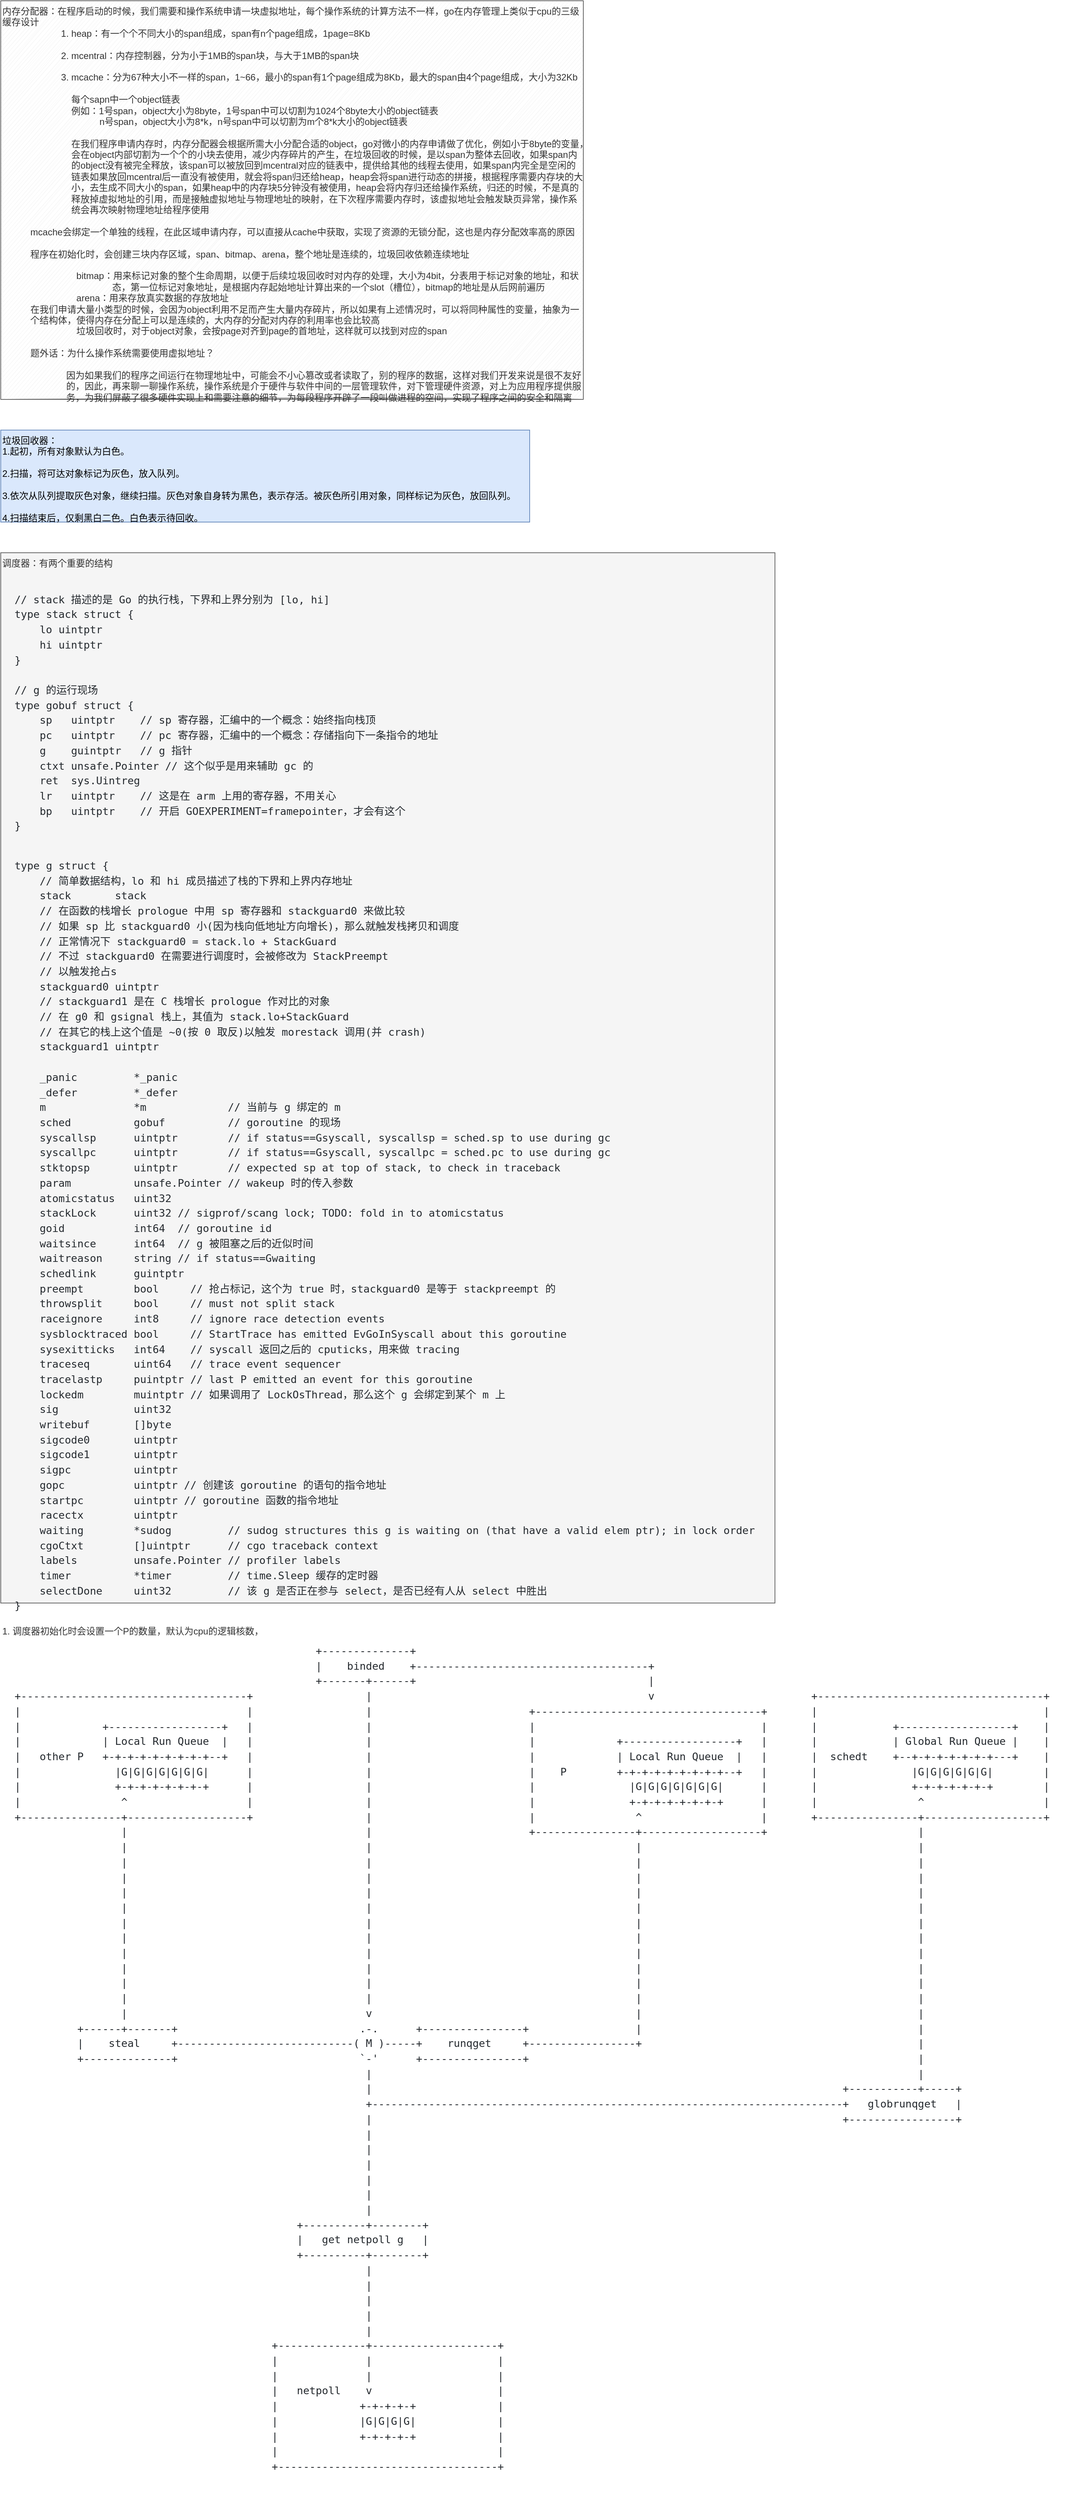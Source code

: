<mxfile version="14.5.3" type="github">
  <diagram id="aqAW1wouMp0uY8OYH8Mo" name="第 1 页">
    <mxGraphModel dx="3276" dy="1596" grid="1" gridSize="10" guides="1" tooltips="1" connect="1" arrows="1" fold="1" page="1" pageScale="1" pageWidth="827" pageHeight="1169" math="0" shadow="0">
      <root>
        <mxCell id="0" />
        <mxCell id="1" parent="0" />
        <mxCell id="cLW0TqQUn3YsZ3kaBZDo-1" value="内存分配器：在程序启动的时候，我们需要和操作系统申请一块虚拟地址，每个操作系统的计算方法不一样，go在内存管理上类似于cpu的三级&lt;br&gt;缓存设计&lt;br&gt;&amp;nbsp; &amp;nbsp; &amp;nbsp; &amp;nbsp; &amp;nbsp; &amp;nbsp; &amp;nbsp; &amp;nbsp; &amp;nbsp; &amp;nbsp; &amp;nbsp; &amp;nbsp;1. heap：有一个个不同大小的span组成，span有n个page组成，1page=8Kb&lt;br&gt;&lt;br&gt;&amp;nbsp; &amp;nbsp; &amp;nbsp; &amp;nbsp; &amp;nbsp; &amp;nbsp; &amp;nbsp; &amp;nbsp; &amp;nbsp; &amp;nbsp; &amp;nbsp; &amp;nbsp;2. mcentral：内存控制器，分为小于1MB的span块，与大于1MB的span块&lt;br&gt;&lt;br&gt;&amp;nbsp; &amp;nbsp; &amp;nbsp; &amp;nbsp; &amp;nbsp; &amp;nbsp; &amp;nbsp; &amp;nbsp; &amp;nbsp; &amp;nbsp; &amp;nbsp; &amp;nbsp;3. mcache：分为67种大小不一样的span，1~66，最小的span有1个page组成为8Kb，最大的span由4个page组成，大小为32Kb&lt;br&gt;&lt;br&gt;&amp;nbsp; &amp;nbsp; &amp;nbsp; &amp;nbsp; &amp;nbsp; &amp;nbsp; &amp;nbsp; &amp;nbsp; &amp;nbsp; &amp;nbsp; &amp;nbsp; &amp;nbsp; &amp;nbsp; &amp;nbsp;每个sapn中一个object链表&lt;br&gt;&amp;nbsp; &amp;nbsp; &amp;nbsp; &amp;nbsp; &amp;nbsp; &amp;nbsp; &amp;nbsp; &amp;nbsp; &amp;nbsp; &amp;nbsp; &amp;nbsp; &amp;nbsp; &amp;nbsp; &amp;nbsp;例如：1号span，object大小为8byte，1号span中可以切割为1024个8byte大小的object链表&lt;br&gt;&amp;nbsp; &amp;nbsp; &amp;nbsp; &amp;nbsp; &amp;nbsp; &amp;nbsp; &amp;nbsp; &amp;nbsp; &amp;nbsp; &amp;nbsp; &amp;nbsp; &amp;nbsp; &amp;nbsp; &amp;nbsp; &amp;nbsp; &amp;nbsp; &amp;nbsp; &amp;nbsp; &amp;nbsp; n号span，object大小为8*k，n号span中可以切割为m个8*k大小的object链表&lt;br&gt;&lt;br&gt;&amp;nbsp; &amp;nbsp; &amp;nbsp; &amp;nbsp; &amp;nbsp; &amp;nbsp; &amp;nbsp; &amp;nbsp; &amp;nbsp; &amp;nbsp; &amp;nbsp; &amp;nbsp; &amp;nbsp; &amp;nbsp;在我们程序申请内存时，内存分配器会根据所需大小分配合适的object，go对微小的内存申请做了优化，例如小于8byte的变量，&lt;br&gt;&amp;nbsp; &amp;nbsp; &amp;nbsp; &amp;nbsp; &amp;nbsp; &amp;nbsp; &amp;nbsp; &amp;nbsp; &amp;nbsp; &amp;nbsp; &amp;nbsp; &amp;nbsp; &amp;nbsp; &amp;nbsp;会在object内部切割为一个个的小块去使用，减少内存碎片的产生，在垃圾回收的时候，是以span为整体去回收，如果span内&lt;br&gt;&amp;nbsp; &amp;nbsp; &amp;nbsp; &amp;nbsp; &amp;nbsp; &amp;nbsp; &amp;nbsp; &amp;nbsp; &amp;nbsp; &amp;nbsp; &amp;nbsp; &amp;nbsp; &amp;nbsp; &amp;nbsp;的object没有被完全释放，该span可以被放回到mcentral对应的链表中，提供给其他的线程去使用，如果span内完全是空闲的&lt;br&gt;&amp;nbsp; &amp;nbsp; &amp;nbsp; &amp;nbsp; &amp;nbsp; &amp;nbsp; &amp;nbsp; &amp;nbsp; &amp;nbsp; &amp;nbsp; &amp;nbsp; &amp;nbsp; &amp;nbsp; &amp;nbsp;链表如果放回mcentral后一直没有被使用，就会将span归还给heap，heap会将span进行动态的拼接，根据程序需要内存块的大&lt;br&gt;&amp;nbsp; &amp;nbsp; &amp;nbsp; &amp;nbsp; &amp;nbsp; &amp;nbsp; &amp;nbsp; &amp;nbsp; &amp;nbsp; &amp;nbsp; &amp;nbsp; &amp;nbsp; &amp;nbsp; &amp;nbsp;小，去生成不同大小的span，如果heap中的内存块5分钟没有被使用，heap会将内存归还给操作系统，归还的时候，不是真的&lt;br&gt;&amp;nbsp; &amp;nbsp; &amp;nbsp; &amp;nbsp; &amp;nbsp; &amp;nbsp; &amp;nbsp; &amp;nbsp; &amp;nbsp; &amp;nbsp; &amp;nbsp; &amp;nbsp; &amp;nbsp; &amp;nbsp;释放掉虚拟地址的引用，而是接触虚拟地址与物理地址的映射，在下次程序需要内存时，该虚拟地址会触发缺页异常，操作系&lt;br&gt;&amp;nbsp; &amp;nbsp; &amp;nbsp; &amp;nbsp; &amp;nbsp; &amp;nbsp; &amp;nbsp; &amp;nbsp; &amp;nbsp; &amp;nbsp; &amp;nbsp; &amp;nbsp; &amp;nbsp; &amp;nbsp;统会再次映射物理地址给程序使用&lt;br&gt;&amp;nbsp; &amp;nbsp; &amp;nbsp; &amp;nbsp; &amp;nbsp; &amp;nbsp;&lt;br&gt;&amp;nbsp; &amp;nbsp; &amp;nbsp; &amp;nbsp; &amp;nbsp; &amp;nbsp;mcache会绑定一个单独的线程，在此区域申请内存，可以直接从cache中获取，实现了资源的无锁分配，这也是内存分配效率高的原因&lt;br&gt;&amp;nbsp; &amp;nbsp; &amp;nbsp; &amp;nbsp; &amp;nbsp; &amp;nbsp;&lt;br&gt;&amp;nbsp; &amp;nbsp; &amp;nbsp; &amp;nbsp; &amp;nbsp; &amp;nbsp;程序在初始化时，会创建三块内存区域，span、bitmap、arena，整个地址是连续的，垃圾回收依赖连续地址&lt;br&gt;&amp;nbsp; &amp;nbsp; &amp;nbsp; &amp;nbsp; &amp;nbsp; &amp;nbsp; &amp;nbsp; &amp;nbsp; &amp;nbsp; &amp;nbsp; &amp;nbsp; &amp;nbsp; &amp;nbsp;&lt;br&gt;&amp;nbsp; &amp;nbsp; &amp;nbsp; &amp;nbsp; &amp;nbsp; &amp;nbsp; &amp;nbsp; &amp;nbsp; &amp;nbsp; &amp;nbsp; &amp;nbsp; &amp;nbsp; &amp;nbsp; &amp;nbsp; &amp;nbsp;bitmap：用来标记对象的整个生命周期，以便于后续垃圾回收时对内存的处理，大小为4bit，分表用于标记对象的地址，和状&lt;br&gt;&amp;nbsp; &amp;nbsp; &amp;nbsp; &amp;nbsp; &amp;nbsp; &amp;nbsp; &amp;nbsp; &amp;nbsp; &amp;nbsp; &amp;nbsp; &amp;nbsp; &amp;nbsp; &amp;nbsp; &amp;nbsp; &amp;nbsp; &amp;nbsp; &amp;nbsp; &amp;nbsp; &amp;nbsp; &amp;nbsp; &amp;nbsp; &amp;nbsp;态，第一位标记对象地址，是根据内存起始地址计算出来的一个slot（槽位），bitmap的地址是从后网前遍历&lt;br&gt;&amp;nbsp; &amp;nbsp; &amp;nbsp; &amp;nbsp; &amp;nbsp; &amp;nbsp; &amp;nbsp; &amp;nbsp; &amp;nbsp; &amp;nbsp; &amp;nbsp; &amp;nbsp; &amp;nbsp; &amp;nbsp; &amp;nbsp;arena：用来存放真实数据的存放地址&lt;br&gt;&amp;nbsp; &amp;nbsp; &amp;nbsp; &amp;nbsp; &amp;nbsp; &amp;nbsp;在我们申请大量小类型的时候，会因为object利用不足而产生大量内存碎片，所以如果有上述情况时，可以将同种属性的变量，抽象为一&lt;br&gt;&amp;nbsp; &amp;nbsp; &amp;nbsp; &amp;nbsp; &amp;nbsp; &amp;nbsp;个结构体，使得内存在分配上可以是连续的，大内存的分配对内存的利用率也会比较高&lt;br&gt;&amp;nbsp; &amp;nbsp; &amp;nbsp; &amp;nbsp; &amp;nbsp; &amp;nbsp; &amp;nbsp; &amp;nbsp; &amp;nbsp; &amp;nbsp; &amp;nbsp; &amp;nbsp; &amp;nbsp; &amp;nbsp; &amp;nbsp;垃圾回收时，对于object对象，会按page对齐到page的首地址，这样就可以找到对应的span&lt;br&gt;&lt;br&gt;&amp;nbsp; &amp;nbsp; &amp;nbsp; &amp;nbsp; &amp;nbsp; &amp;nbsp;题外话：为什么操作系统需要使用虚拟地址？&lt;br&gt;&lt;br&gt;&amp;nbsp; &amp;nbsp; &amp;nbsp; &amp;nbsp; &amp;nbsp; &amp;nbsp; &amp;nbsp; &amp;nbsp; &amp;nbsp; &amp;nbsp; &amp;nbsp; &amp;nbsp; &amp;nbsp;因为如果我们的程序之间运行在物理地址中，可能会不小心篡改或者读取了，别的程序的数据，这样对我们开发来说是很不友好&lt;br&gt;&amp;nbsp; &amp;nbsp; &amp;nbsp; &amp;nbsp; &amp;nbsp; &amp;nbsp; &amp;nbsp; &amp;nbsp; &amp;nbsp; &amp;nbsp; &amp;nbsp; &amp;nbsp; &amp;nbsp;的，因此，再来聊一聊操作系统，操作系统是介于硬件与软件中间的一层管理软件，对下管理硬件资源，对上为应用程序提供服&lt;br&gt;&amp;nbsp; &amp;nbsp; &amp;nbsp; &amp;nbsp; &amp;nbsp; &amp;nbsp; &amp;nbsp; &amp;nbsp; &amp;nbsp; &amp;nbsp; &amp;nbsp; &amp;nbsp; &amp;nbsp;务，为我们屏蔽了很多硬件实现上和需要注意的细节，为每段程序开辟了一段叫做进程的空间，实现了程序之间的安全和隔离" style="text;align=left;verticalAlign=top;resizable=1;points=[];autosize=1;strokeWidth=1;perimeterSpacing=0;labelBorderColor=none;labelBackgroundColor=none;html=1;fillOpacity=100;fillColor=#f5f5f5;strokeColor=#666666;rounded=0;shadow=0;glass=0;sketch=1;fontColor=#333333;" vertex="1" parent="1">
          <mxGeometry x="40" y="40" width="760" height="520" as="geometry" />
        </mxCell>
        <mxCell id="cLW0TqQUn3YsZ3kaBZDo-2" value="垃圾回收器：&lt;br&gt;&lt;div&gt;1.起初，所有对象默认为白色。&lt;/div&gt;&lt;div&gt;&lt;br&gt;&lt;/div&gt;&lt;div&gt;2.扫描，将可达对象标记为灰色，放入队列。&lt;/div&gt;&lt;div&gt;&lt;br&gt;&lt;/div&gt;&lt;div&gt;3.依次从队列提取灰色对象，继续扫描。&lt;span&gt;灰色对象自身转为黑色，表示存活。&lt;/span&gt;&lt;span&gt;被灰色所引用对象，同样标记为灰色，放回队列。&lt;/span&gt;&lt;/div&gt;&lt;div&gt;&lt;br&gt;&lt;/div&gt;&lt;div&gt;4.扫描结束后，仅剩黑白二色。白色表示待回收。&lt;/div&gt;" style="text;html=1;align=left;verticalAlign=top;resizable=0;points=[];autosize=1;fillColor=#dae8fc;strokeColor=#6c8ebf;sketch=0;" vertex="1" parent="1">
          <mxGeometry x="40" y="600" width="690" height="120" as="geometry" />
        </mxCell>
        <mxCell id="cLW0TqQUn3YsZ3kaBZDo-3" value="调度器：有两个重要的结构&lt;br&gt;&lt;br&gt;&lt;pre style=&quot;box-sizing: border-box ; font-family: , &amp;#34;consolas&amp;#34; , &amp;#34;liberation mono&amp;#34; , &amp;#34;menlo&amp;#34; , monospace ; font-size: 13.6px ; margin-top: 0px ; margin-bottom: 0px ; overflow-wrap: normal ; padding: 16px ; overflow: auto ; line-height: 1.45 ; border-radius: 6px ; word-break: normal ; color: rgb(36 , 41 , 46)&quot;&gt;&lt;span class=&quot;pl-c&quot; style=&quot;box-sizing: border-box&quot;&gt;// stack 描述的是 Go 的执行栈，下界和上界分别为 [lo, hi]&lt;/span&gt;&lt;br&gt;&lt;span class=&quot;pl-k&quot; style=&quot;box-sizing: border-box&quot;&gt;type&lt;/span&gt; &lt;span class=&quot;pl-smi&quot; style=&quot;box-sizing: border-box&quot;&gt;stack&lt;/span&gt; &lt;span class=&quot;pl-k&quot; style=&quot;box-sizing: border-box&quot;&gt;struct&lt;/span&gt; {&lt;br&gt;    &lt;span class=&quot;pl-c1&quot; style=&quot;box-sizing: border-box&quot;&gt;lo&lt;/span&gt; &lt;span class=&quot;pl-smi&quot; style=&quot;box-sizing: border-box&quot;&gt;uintptr&lt;/span&gt;&lt;br&gt;    &lt;span class=&quot;pl-c1&quot; style=&quot;box-sizing: border-box&quot;&gt;hi&lt;/span&gt; &lt;span class=&quot;pl-smi&quot; style=&quot;box-sizing: border-box&quot;&gt;uintptr&lt;/span&gt;&lt;br&gt;}&lt;br&gt;&lt;br&gt;&lt;span class=&quot;pl-c&quot; style=&quot;box-sizing: border-box&quot;&gt;// g 的运行现场&lt;/span&gt;&lt;br&gt;&lt;span class=&quot;pl-k&quot; style=&quot;box-sizing: border-box&quot;&gt;type&lt;/span&gt; &lt;span class=&quot;pl-smi&quot; style=&quot;box-sizing: border-box&quot;&gt;gobuf&lt;/span&gt; &lt;span class=&quot;pl-k&quot; style=&quot;box-sizing: border-box&quot;&gt;struct&lt;/span&gt; {&lt;br&gt;    &lt;span class=&quot;pl-c1&quot; style=&quot;box-sizing: border-box&quot;&gt;sp&lt;/span&gt;   &lt;span class=&quot;pl-smi&quot; style=&quot;box-sizing: border-box&quot;&gt;uintptr&lt;/span&gt;    &lt;span class=&quot;pl-c&quot; style=&quot;box-sizing: border-box&quot;&gt;// sp 寄存器，汇编中的一个概念：始终指向栈顶&lt;/span&gt;&lt;br&gt;    &lt;span class=&quot;pl-c1&quot; style=&quot;box-sizing: border-box&quot;&gt;pc&lt;/span&gt;   &lt;span class=&quot;pl-smi&quot; style=&quot;box-sizing: border-box&quot;&gt;uintptr&lt;/span&gt;    &lt;span class=&quot;pl-c&quot; style=&quot;box-sizing: border-box&quot;&gt;// pc 寄存器，汇编中的一个概念：存储指向下一条指令的地址&lt;/span&gt;&lt;br&gt;    &lt;span class=&quot;pl-c1&quot; style=&quot;box-sizing: border-box&quot;&gt;g&lt;/span&gt;    &lt;span class=&quot;pl-smi&quot; style=&quot;box-sizing: border-box&quot;&gt;guintptr&lt;/span&gt;   &lt;span class=&quot;pl-c&quot; style=&quot;box-sizing: border-box&quot;&gt;// g 指针&lt;/span&gt;&lt;br&gt;    &lt;span class=&quot;pl-c1&quot; style=&quot;box-sizing: border-box&quot;&gt;ctxt&lt;/span&gt; unsafe.&lt;span class=&quot;pl-smi&quot; style=&quot;box-sizing: border-box&quot;&gt;Pointer&lt;/span&gt; &lt;span class=&quot;pl-c&quot; style=&quot;box-sizing: border-box&quot;&gt;// 这个似乎是用来辅助 gc 的&lt;/span&gt;&lt;br&gt;    &lt;span class=&quot;pl-c1&quot; style=&quot;box-sizing: border-box&quot;&gt;ret&lt;/span&gt;  sys.&lt;span class=&quot;pl-smi&quot; style=&quot;box-sizing: border-box&quot;&gt;Uintreg&lt;/span&gt;&lt;br&gt;    &lt;span class=&quot;pl-c1&quot; style=&quot;box-sizing: border-box&quot;&gt;lr&lt;/span&gt;   &lt;span class=&quot;pl-smi&quot; style=&quot;box-sizing: border-box&quot;&gt;uintptr&lt;/span&gt;    &lt;span class=&quot;pl-c&quot; style=&quot;box-sizing: border-box&quot;&gt;// 这是在 arm 上用的寄存器，不用关心&lt;/span&gt;&lt;br&gt;    &lt;span class=&quot;pl-c1&quot; style=&quot;box-sizing: border-box&quot;&gt;bp&lt;/span&gt;   &lt;span class=&quot;pl-smi&quot; style=&quot;box-sizing: border-box&quot;&gt;uintptr&lt;/span&gt;    &lt;span class=&quot;pl-c&quot; style=&quot;box-sizing: border-box&quot;&gt;// 开启 GOEXPERIMENT=framepointer，才会有这个&lt;/span&gt;&lt;br&gt;}&lt;/pre&gt;&lt;pre style=&quot;box-sizing: border-box ; font-family: , &amp;#34;consolas&amp;#34; , &amp;#34;liberation mono&amp;#34; , &amp;#34;menlo&amp;#34; , monospace ; font-size: 13.6px ; margin-top: 0px ; margin-bottom: 0px ; overflow-wrap: normal ; padding: 16px ; overflow: auto ; line-height: 1.45 ; border-radius: 6px ; word-break: normal ; color: rgb(36 , 41 , 46)&quot;&gt;&lt;span class=&quot;pl-k&quot; style=&quot;box-sizing: border-box&quot;&gt;type&lt;/span&gt; &lt;span class=&quot;pl-smi&quot; style=&quot;box-sizing: border-box&quot;&gt;g&lt;/span&gt; &lt;span class=&quot;pl-k&quot; style=&quot;box-sizing: border-box&quot;&gt;struct&lt;/span&gt; {&lt;br&gt;    &lt;span class=&quot;pl-c&quot; style=&quot;box-sizing: border-box&quot;&gt;// 简单数据结构，lo 和 hi 成员描述了栈的下界和上界内存地址&lt;/span&gt;&lt;br&gt;    &lt;span class=&quot;pl-c1&quot; style=&quot;box-sizing: border-box&quot;&gt;stack&lt;/span&gt;       &lt;span class=&quot;pl-smi&quot; style=&quot;box-sizing: border-box&quot;&gt;stack&lt;/span&gt;&lt;br&gt;    &lt;span class=&quot;pl-c&quot; style=&quot;box-sizing: border-box&quot;&gt;// 在函数的栈增长 prologue 中用 sp 寄存器和 stackguard0 来做比较&lt;/span&gt;&lt;br&gt;    &lt;span class=&quot;pl-c&quot; style=&quot;box-sizing: border-box&quot;&gt;// 如果 sp 比 stackguard0 小(因为栈向低地址方向增长)，那么就触发栈拷贝和调度&lt;/span&gt;&lt;br&gt;    &lt;span class=&quot;pl-c&quot; style=&quot;box-sizing: border-box&quot;&gt;// 正常情况下 stackguard0 = stack.lo + StackGuard&lt;/span&gt;&lt;br&gt;    &lt;span class=&quot;pl-c&quot; style=&quot;box-sizing: border-box&quot;&gt;// 不过 stackguard0 在需要进行调度时，会被修改为 StackPreempt&lt;/span&gt;&lt;br&gt;    &lt;span class=&quot;pl-c&quot; style=&quot;box-sizing: border-box&quot;&gt;// 以触发抢占s&lt;/span&gt;&lt;br&gt;    &lt;span class=&quot;pl-c1&quot; style=&quot;box-sizing: border-box&quot;&gt;stackguard0&lt;/span&gt; &lt;span class=&quot;pl-smi&quot; style=&quot;box-sizing: border-box&quot;&gt;uintptr&lt;/span&gt;&lt;br&gt;    &lt;span class=&quot;pl-c&quot; style=&quot;box-sizing: border-box&quot;&gt;// stackguard1 是在 C 栈增长 prologue 作对比的对象&lt;/span&gt;&lt;br&gt;    &lt;span class=&quot;pl-c&quot; style=&quot;box-sizing: border-box&quot;&gt;// 在 g0 和 gsignal 栈上，其值为 stack.lo+StackGuard&lt;/span&gt;&lt;br&gt;    &lt;span class=&quot;pl-c&quot; style=&quot;box-sizing: border-box&quot;&gt;// 在其它的栈上这个值是 ~0(按 0 取反)以触发 morestack 调用(并 crash)&lt;/span&gt;&lt;br&gt;    &lt;span class=&quot;pl-c1&quot; style=&quot;box-sizing: border-box&quot;&gt;stackguard1&lt;/span&gt; &lt;span class=&quot;pl-smi&quot; style=&quot;box-sizing: border-box&quot;&gt;uintptr&lt;/span&gt;&lt;br&gt;&lt;br&gt;    &lt;span class=&quot;pl-c1&quot; style=&quot;box-sizing: border-box&quot;&gt;_panic&lt;/span&gt;         &lt;span class=&quot;pl-c1&quot; style=&quot;box-sizing: border-box&quot;&gt;*&lt;/span&gt;&lt;span class=&quot;pl-smi&quot; style=&quot;box-sizing: border-box&quot;&gt;_panic&lt;/span&gt;&lt;br&gt;    &lt;span class=&quot;pl-c1&quot; style=&quot;box-sizing: border-box&quot;&gt;_defer&lt;/span&gt;         &lt;span class=&quot;pl-c1&quot; style=&quot;box-sizing: border-box&quot;&gt;*&lt;/span&gt;&lt;span class=&quot;pl-smi&quot; style=&quot;box-sizing: border-box&quot;&gt;_defer&lt;/span&gt;&lt;br&gt;    &lt;span class=&quot;pl-c1&quot; style=&quot;box-sizing: border-box&quot;&gt;m&lt;/span&gt;              &lt;span class=&quot;pl-c1&quot; style=&quot;box-sizing: border-box&quot;&gt;*&lt;/span&gt;&lt;span class=&quot;pl-smi&quot; style=&quot;box-sizing: border-box&quot;&gt;m&lt;/span&gt;             &lt;span class=&quot;pl-c&quot; style=&quot;box-sizing: border-box&quot;&gt;// 当前与 g 绑定的 m&lt;/span&gt;&lt;br&gt;    &lt;span class=&quot;pl-c1&quot; style=&quot;box-sizing: border-box&quot;&gt;sched&lt;/span&gt;          &lt;span class=&quot;pl-smi&quot; style=&quot;box-sizing: border-box&quot;&gt;gobuf&lt;/span&gt;          &lt;span class=&quot;pl-c&quot; style=&quot;box-sizing: border-box&quot;&gt;// goroutine 的现场&lt;/span&gt;&lt;br&gt;    &lt;span class=&quot;pl-c1&quot; style=&quot;box-sizing: border-box&quot;&gt;syscallsp&lt;/span&gt;      &lt;span class=&quot;pl-smi&quot; style=&quot;box-sizing: border-box&quot;&gt;uintptr&lt;/span&gt;        &lt;span class=&quot;pl-c&quot; style=&quot;box-sizing: border-box&quot;&gt;// if status==Gsyscall, syscallsp = sched.sp to use during gc&lt;/span&gt;&lt;br&gt;    &lt;span class=&quot;pl-c1&quot; style=&quot;box-sizing: border-box&quot;&gt;syscallpc&lt;/span&gt;      &lt;span class=&quot;pl-smi&quot; style=&quot;box-sizing: border-box&quot;&gt;uintptr&lt;/span&gt;        &lt;span class=&quot;pl-c&quot; style=&quot;box-sizing: border-box&quot;&gt;// if status==Gsyscall, syscallpc = sched.pc to use during gc&lt;/span&gt;&lt;br&gt;    &lt;span class=&quot;pl-c1&quot; style=&quot;box-sizing: border-box&quot;&gt;stktopsp&lt;/span&gt;       &lt;span class=&quot;pl-smi&quot; style=&quot;box-sizing: border-box&quot;&gt;uintptr&lt;/span&gt;        &lt;span class=&quot;pl-c&quot; style=&quot;box-sizing: border-box&quot;&gt;// expected sp at top of stack, to check in traceback&lt;/span&gt;&lt;br&gt;    &lt;span class=&quot;pl-c1&quot; style=&quot;box-sizing: border-box&quot;&gt;param&lt;/span&gt;          unsafe.&lt;span class=&quot;pl-smi&quot; style=&quot;box-sizing: border-box&quot;&gt;Pointer&lt;/span&gt; &lt;span class=&quot;pl-c&quot; style=&quot;box-sizing: border-box&quot;&gt;// wakeup 时的传入参数&lt;/span&gt;&lt;br&gt;    &lt;span class=&quot;pl-c1&quot; style=&quot;box-sizing: border-box&quot;&gt;atomicstatus&lt;/span&gt;   &lt;span class=&quot;pl-smi&quot; style=&quot;box-sizing: border-box&quot;&gt;uint32&lt;/span&gt;&lt;br&gt;    &lt;span class=&quot;pl-c1&quot; style=&quot;box-sizing: border-box&quot;&gt;stackLock&lt;/span&gt;      &lt;span class=&quot;pl-smi&quot; style=&quot;box-sizing: border-box&quot;&gt;uint32&lt;/span&gt; &lt;span class=&quot;pl-c&quot; style=&quot;box-sizing: border-box&quot;&gt;// sigprof/scang lock; TODO: fold in to atomicstatus&lt;/span&gt;&lt;br&gt;    &lt;span class=&quot;pl-c1&quot; style=&quot;box-sizing: border-box&quot;&gt;goid&lt;/span&gt;           &lt;span class=&quot;pl-smi&quot; style=&quot;box-sizing: border-box&quot;&gt;int64&lt;/span&gt;  &lt;span class=&quot;pl-c&quot; style=&quot;box-sizing: border-box&quot;&gt;// goroutine id&lt;/span&gt;&lt;br&gt;    &lt;span class=&quot;pl-c1&quot; style=&quot;box-sizing: border-box&quot;&gt;waitsince&lt;/span&gt;      &lt;span class=&quot;pl-smi&quot; style=&quot;box-sizing: border-box&quot;&gt;int64&lt;/span&gt;  &lt;span class=&quot;pl-c&quot; style=&quot;box-sizing: border-box&quot;&gt;// g 被阻塞之后的近似时间&lt;/span&gt;&lt;br&gt;    &lt;span class=&quot;pl-c1&quot; style=&quot;box-sizing: border-box&quot;&gt;waitreason&lt;/span&gt;     &lt;span class=&quot;pl-smi&quot; style=&quot;box-sizing: border-box&quot;&gt;string&lt;/span&gt; &lt;span class=&quot;pl-c&quot; style=&quot;box-sizing: border-box&quot;&gt;// if status==Gwaiting&lt;/span&gt;&lt;br&gt;    &lt;span class=&quot;pl-c1&quot; style=&quot;box-sizing: border-box&quot;&gt;schedlink&lt;/span&gt;      &lt;span class=&quot;pl-smi&quot; style=&quot;box-sizing: border-box&quot;&gt;guintptr&lt;/span&gt;&lt;br&gt;    &lt;span class=&quot;pl-c1&quot; style=&quot;box-sizing: border-box&quot;&gt;preempt&lt;/span&gt;        &lt;span class=&quot;pl-smi&quot; style=&quot;box-sizing: border-box&quot;&gt;bool&lt;/span&gt;     &lt;span class=&quot;pl-c&quot; style=&quot;box-sizing: border-box&quot;&gt;// 抢占标记，这个为 true 时，stackguard0 是等于 stackpreempt 的&lt;/span&gt;&lt;br&gt;    &lt;span class=&quot;pl-c1&quot; style=&quot;box-sizing: border-box&quot;&gt;throwsplit&lt;/span&gt;     &lt;span class=&quot;pl-smi&quot; style=&quot;box-sizing: border-box&quot;&gt;bool&lt;/span&gt;     &lt;span class=&quot;pl-c&quot; style=&quot;box-sizing: border-box&quot;&gt;// must not split stack&lt;/span&gt;&lt;br&gt;    &lt;span class=&quot;pl-c1&quot; style=&quot;box-sizing: border-box&quot;&gt;raceignore&lt;/span&gt;     &lt;span class=&quot;pl-smi&quot; style=&quot;box-sizing: border-box&quot;&gt;int8&lt;/span&gt;     &lt;span class=&quot;pl-c&quot; style=&quot;box-sizing: border-box&quot;&gt;// ignore race detection events&lt;/span&gt;&lt;br&gt;    &lt;span class=&quot;pl-c1&quot; style=&quot;box-sizing: border-box&quot;&gt;sysblocktraced&lt;/span&gt; &lt;span class=&quot;pl-smi&quot; style=&quot;box-sizing: border-box&quot;&gt;bool&lt;/span&gt;     &lt;span class=&quot;pl-c&quot; style=&quot;box-sizing: border-box&quot;&gt;// StartTrace has emitted EvGoInSyscall about this goroutine&lt;/span&gt;&lt;br&gt;    &lt;span class=&quot;pl-c1&quot; style=&quot;box-sizing: border-box&quot;&gt;sysexitticks&lt;/span&gt;   &lt;span class=&quot;pl-smi&quot; style=&quot;box-sizing: border-box&quot;&gt;int64&lt;/span&gt;    &lt;span class=&quot;pl-c&quot; style=&quot;box-sizing: border-box&quot;&gt;// syscall 返回之后的 cputicks，用来做 tracing&lt;/span&gt;&lt;br&gt;    &lt;span class=&quot;pl-c1&quot; style=&quot;box-sizing: border-box&quot;&gt;traceseq&lt;/span&gt;       &lt;span class=&quot;pl-smi&quot; style=&quot;box-sizing: border-box&quot;&gt;uint64&lt;/span&gt;   &lt;span class=&quot;pl-c&quot; style=&quot;box-sizing: border-box&quot;&gt;// trace event sequencer&lt;/span&gt;&lt;br&gt;    &lt;span class=&quot;pl-c1&quot; style=&quot;box-sizing: border-box&quot;&gt;tracelastp&lt;/span&gt;     &lt;span class=&quot;pl-smi&quot; style=&quot;box-sizing: border-box&quot;&gt;puintptr&lt;/span&gt; &lt;span class=&quot;pl-c&quot; style=&quot;box-sizing: border-box&quot;&gt;// last P emitted an event for this goroutine&lt;/span&gt;&lt;br&gt;    &lt;span class=&quot;pl-c1&quot; style=&quot;box-sizing: border-box&quot;&gt;lockedm&lt;/span&gt;        &lt;span class=&quot;pl-smi&quot; style=&quot;box-sizing: border-box&quot;&gt;muintptr&lt;/span&gt; &lt;span class=&quot;pl-c&quot; style=&quot;box-sizing: border-box&quot;&gt;// 如果调用了 LockOsThread，那么这个 g 会绑定到某个 m 上&lt;/span&gt;&lt;br&gt;    &lt;span class=&quot;pl-c1&quot; style=&quot;box-sizing: border-box&quot;&gt;sig&lt;/span&gt;            &lt;span class=&quot;pl-smi&quot; style=&quot;box-sizing: border-box&quot;&gt;uint32&lt;/span&gt;&lt;br&gt;    &lt;span class=&quot;pl-c1&quot; style=&quot;box-sizing: border-box&quot;&gt;writebuf&lt;/span&gt;       []&lt;span class=&quot;pl-smi&quot; style=&quot;box-sizing: border-box&quot;&gt;byte&lt;/span&gt;&lt;br&gt;    &lt;span class=&quot;pl-c1&quot; style=&quot;box-sizing: border-box&quot;&gt;sigcode0&lt;/span&gt;       &lt;span class=&quot;pl-smi&quot; style=&quot;box-sizing: border-box&quot;&gt;uintptr&lt;/span&gt;&lt;br&gt;    &lt;span class=&quot;pl-c1&quot; style=&quot;box-sizing: border-box&quot;&gt;sigcode1&lt;/span&gt;       &lt;span class=&quot;pl-smi&quot; style=&quot;box-sizing: border-box&quot;&gt;uintptr&lt;/span&gt;&lt;br&gt;    &lt;span class=&quot;pl-c1&quot; style=&quot;box-sizing: border-box&quot;&gt;sigpc&lt;/span&gt;          &lt;span class=&quot;pl-smi&quot; style=&quot;box-sizing: border-box&quot;&gt;uintptr&lt;/span&gt;&lt;br&gt;    &lt;span class=&quot;pl-c1&quot; style=&quot;box-sizing: border-box&quot;&gt;gopc&lt;/span&gt;           &lt;span class=&quot;pl-smi&quot; style=&quot;box-sizing: border-box&quot;&gt;uintptr&lt;/span&gt; &lt;span class=&quot;pl-c&quot; style=&quot;box-sizing: border-box&quot;&gt;// 创建该 goroutine 的语句的指令地址&lt;/span&gt;&lt;br&gt;    &lt;span class=&quot;pl-c1&quot; style=&quot;box-sizing: border-box&quot;&gt;startpc&lt;/span&gt;        &lt;span class=&quot;pl-smi&quot; style=&quot;box-sizing: border-box&quot;&gt;uintptr&lt;/span&gt; &lt;span class=&quot;pl-c&quot; style=&quot;box-sizing: border-box&quot;&gt;// goroutine 函数的指令地址&lt;/span&gt;&lt;br&gt;    &lt;span class=&quot;pl-c1&quot; style=&quot;box-sizing: border-box&quot;&gt;racectx&lt;/span&gt;        &lt;span class=&quot;pl-smi&quot; style=&quot;box-sizing: border-box&quot;&gt;uintptr&lt;/span&gt;&lt;br&gt;    &lt;span class=&quot;pl-c1&quot; style=&quot;box-sizing: border-box&quot;&gt;waiting&lt;/span&gt;        &lt;span class=&quot;pl-c1&quot; style=&quot;box-sizing: border-box&quot;&gt;*&lt;/span&gt;&lt;span class=&quot;pl-smi&quot; style=&quot;box-sizing: border-box&quot;&gt;sudog&lt;/span&gt;         &lt;span class=&quot;pl-c&quot; style=&quot;box-sizing: border-box&quot;&gt;// sudog structures this g is waiting on (that have a valid elem ptr); in lock order&lt;/span&gt;&lt;br&gt;    &lt;span class=&quot;pl-c1&quot; style=&quot;box-sizing: border-box&quot;&gt;cgoCtxt&lt;/span&gt;        []&lt;span class=&quot;pl-smi&quot; style=&quot;box-sizing: border-box&quot;&gt;uintptr&lt;/span&gt;      &lt;span class=&quot;pl-c&quot; style=&quot;box-sizing: border-box&quot;&gt;// cgo traceback context&lt;/span&gt;&lt;br&gt;    &lt;span class=&quot;pl-c1&quot; style=&quot;box-sizing: border-box&quot;&gt;labels&lt;/span&gt;         unsafe.&lt;span class=&quot;pl-smi&quot; style=&quot;box-sizing: border-box&quot;&gt;Pointer&lt;/span&gt; &lt;span class=&quot;pl-c&quot; style=&quot;box-sizing: border-box&quot;&gt;// profiler labels&lt;/span&gt;&lt;br&gt;    &lt;span class=&quot;pl-c1&quot; style=&quot;box-sizing: border-box&quot;&gt;timer&lt;/span&gt;          &lt;span class=&quot;pl-c1&quot; style=&quot;box-sizing: border-box&quot;&gt;*&lt;/span&gt;&lt;span class=&quot;pl-smi&quot; style=&quot;box-sizing: border-box&quot;&gt;timer&lt;/span&gt;         &lt;span class=&quot;pl-c&quot; style=&quot;box-sizing: border-box&quot;&gt;// time.Sleep 缓存的定时器&lt;/span&gt;&lt;br&gt;    &lt;span class=&quot;pl-c1&quot; style=&quot;box-sizing: border-box&quot;&gt;selectDone&lt;/span&gt;     &lt;span class=&quot;pl-smi&quot; style=&quot;box-sizing: border-box&quot;&gt;uint32&lt;/span&gt;         &lt;span class=&quot;pl-c&quot; style=&quot;box-sizing: border-box&quot;&gt;// 该 g 是否正在参与 select，是否已经有人从 select 中胜出&lt;/span&gt;&lt;br&gt;}&lt;/pre&gt;1. 调度器初始化时会设置一个P的数量，默认为cpu的逻辑核数，" style="text;html=1;align=left;verticalAlign=top;resizable=0;points=[];autosize=1;fillColor=#f5f5f5;strokeColor=#666666;fontColor=#333333;" vertex="1" parent="1">
          <mxGeometry x="40" y="760" width="1010" height="1370" as="geometry" />
        </mxCell>
        <mxCell id="cLW0TqQUn3YsZ3kaBZDo-5" value="&lt;pre style=&quot;box-sizing: border-box ; font-family: , &amp;#34;consolas&amp;#34; , &amp;#34;liberation mono&amp;#34; , &amp;#34;menlo&amp;#34; , monospace ; font-size: 13.6px ; margin-top: 0px ; margin-bottom: 16px ; overflow-wrap: normal ; padding: 16px ; overflow: auto ; line-height: 1.45 ; border-radius: 6px ; color: rgb(36 , 41 , 46)&quot;&gt;&lt;code style=&quot;box-sizing: border-box ; font-family: , &amp;#34;consolas&amp;#34; , &amp;#34;liberation mono&amp;#34; , &amp;#34;menlo&amp;#34; , monospace ; font-size: 13.6px ; padding: 0px ; margin: 0px ; border-radius: 6px ; word-break: normal ; border: 0px ; display: inline ; overflow: visible ; line-height: inherit ; overflow-wrap: normal&quot;&gt;                                                +--------------+&lt;br&gt;                                                |    binded    +-------------------------------------+&lt;br&gt;                                                +-------+------+                                     |&lt;br&gt;+------------------------------------+                  |                                            v                         +------------------------------------+&lt;br&gt;|                                    |                  |                         +------------------------------------+       |                                    |&lt;br&gt;|             +------------------+   |                  |                         |                                    |       |            +------------------+    |&lt;br&gt;|             | Local Run Queue  |   |                  |                         |             +------------------+   |       |            | Global Run Queue |    |&lt;br&gt;|   other P   +-+-+-+-+-+-+-+-+--+   |                  |                         |             | Local Run Queue  |   |       |  schedt    +--+-+-+-+-+-+-+---+    |&lt;br&gt;|               |G|G|G|G|G|G|G|      |                  |                         |    P        +-+-+-+-+-+-+-+-+--+   |       |               |G|G|G|G|G|G|        |&lt;br&gt;|               +-+-+-+-+-+-+-+      |                  |                         |               |G|G|G|G|G|G|G|      |       |               +-+-+-+-+-+-+        |&lt;br&gt;|                ^                   |                  |                         |               +-+-+-+-+-+-+-+      |       |                ^                   |&lt;br&gt;+----------------+-------------------+                  |                         |                ^                   |       +----------------+-------------------+&lt;br&gt;                 |                                      |                         +----------------+-------------------+                        |&lt;br&gt;                 |                                      |                                          |                                            |&lt;br&gt;                 |                                      |                                          |                                            |&lt;br&gt;                 |                                      |                                          |                                            |&lt;br&gt;                 |                                      |                                          |                                            |&lt;br&gt;                 |                                      |                                          |                                            |&lt;br&gt;                 |                                      |                                          |                                            |&lt;br&gt;                 |                                      |                                          |                                            |&lt;br&gt;                 |                                      |                                          |                                            |&lt;br&gt;                 |                                      |                                          |                                            |&lt;br&gt;                 |                                      |                                          |                                            |&lt;br&gt;                 |                                      |                                          |                                            |&lt;br&gt;                 |                                      v                                          |                                            |&lt;br&gt;          +------+-------+                             .-.      +----------------+                 |                                            |&lt;br&gt;          |    steal     +----------------------------( M )-----+    runqget     +-----------------+                                            |&lt;br&gt;          +--------------+                             `-&#39;      +----------------+                                                              |&lt;br&gt;                                                        |                                                                                       |&lt;br&gt;                                                        |                                                                           +-----------+-----+&lt;br&gt;                                                        +---------------------------------------------------------------------------+   globrunqget   |&lt;br&gt;                                                        |                                                                           +-----------------+&lt;br&gt;                                                        |&lt;br&gt;                                                        |&lt;br&gt;                                                        |&lt;br&gt;                                                        |&lt;br&gt;                                                        |&lt;br&gt;                                                        |&lt;br&gt;                                             +----------+--------+&lt;br&gt;                                             |   get netpoll g   |&lt;br&gt;                                             +----------+--------+&lt;br&gt;                                                        |&lt;br&gt;                                                        |&lt;br&gt;                                                        |&lt;br&gt;                                                        |&lt;br&gt;                                                        |&lt;br&gt;                                         +--------------+--------------------+&lt;br&gt;                                         |              |                    |&lt;br&gt;                                         |              |                    |&lt;br&gt;                                         |   netpoll    v                    |&lt;br&gt;                                         |             +-+-+-+-+             |&lt;br&gt;                                         |             |G|G|G|G|             |&lt;br&gt;                                         |             +-+-+-+-+             |&lt;br&gt;                                         |                                   |&lt;br&gt;                                         +-----------------------------------+&lt;/code&gt;&lt;/pre&gt;" style="text;html=1;align=left;verticalAlign=top;resizable=0;points=[];autosize=1;" vertex="1" parent="1">
          <mxGeometry x="40" y="2160" width="1390" height="1100" as="geometry" />
        </mxCell>
      </root>
    </mxGraphModel>
  </diagram>
</mxfile>
